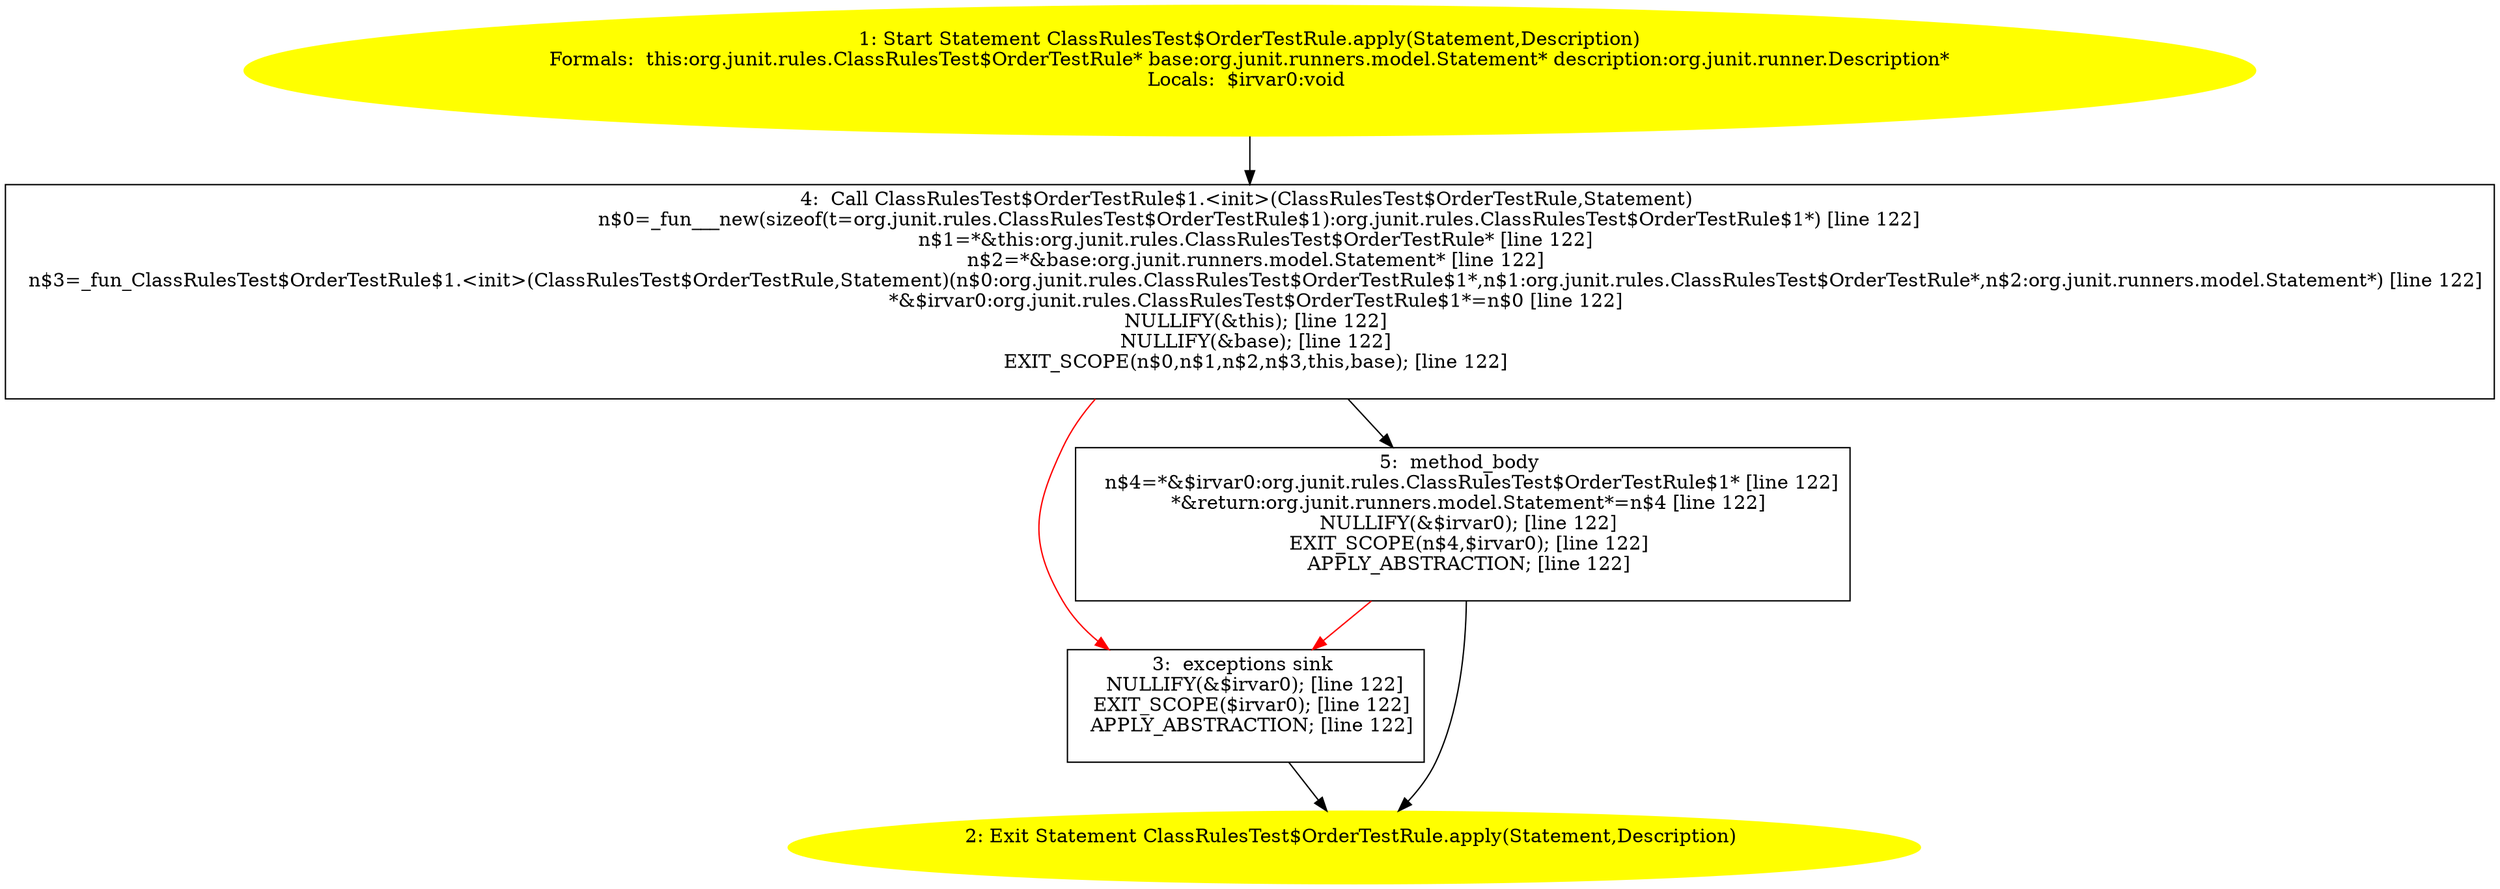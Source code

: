 /* @generated */
digraph cfg {
"org.junit.rules.ClassRulesTest$OrderTestRule.apply(org.junit.runners.model.Statement,org.junit.runne.c08563f0dc537892ad5f3fd0530e651d_1" [label="1: Start Statement ClassRulesTest$OrderTestRule.apply(Statement,Description)\nFormals:  this:org.junit.rules.ClassRulesTest$OrderTestRule* base:org.junit.runners.model.Statement* description:org.junit.runner.Description*\nLocals:  $irvar0:void \n  " color=yellow style=filled]
	

	 "org.junit.rules.ClassRulesTest$OrderTestRule.apply(org.junit.runners.model.Statement,org.junit.runne.c08563f0dc537892ad5f3fd0530e651d_1" -> "org.junit.rules.ClassRulesTest$OrderTestRule.apply(org.junit.runners.model.Statement,org.junit.runne.c08563f0dc537892ad5f3fd0530e651d_4" ;
"org.junit.rules.ClassRulesTest$OrderTestRule.apply(org.junit.runners.model.Statement,org.junit.runne.c08563f0dc537892ad5f3fd0530e651d_2" [label="2: Exit Statement ClassRulesTest$OrderTestRule.apply(Statement,Description) \n  " color=yellow style=filled]
	

"org.junit.rules.ClassRulesTest$OrderTestRule.apply(org.junit.runners.model.Statement,org.junit.runne.c08563f0dc537892ad5f3fd0530e651d_3" [label="3:  exceptions sink \n   NULLIFY(&$irvar0); [line 122]\n  EXIT_SCOPE($irvar0); [line 122]\n  APPLY_ABSTRACTION; [line 122]\n " shape="box"]
	

	 "org.junit.rules.ClassRulesTest$OrderTestRule.apply(org.junit.runners.model.Statement,org.junit.runne.c08563f0dc537892ad5f3fd0530e651d_3" -> "org.junit.rules.ClassRulesTest$OrderTestRule.apply(org.junit.runners.model.Statement,org.junit.runne.c08563f0dc537892ad5f3fd0530e651d_2" ;
"org.junit.rules.ClassRulesTest$OrderTestRule.apply(org.junit.runners.model.Statement,org.junit.runne.c08563f0dc537892ad5f3fd0530e651d_4" [label="4:  Call ClassRulesTest$OrderTestRule$1.<init>(ClassRulesTest$OrderTestRule,Statement) \n   n$0=_fun___new(sizeof(t=org.junit.rules.ClassRulesTest$OrderTestRule$1):org.junit.rules.ClassRulesTest$OrderTestRule$1*) [line 122]\n  n$1=*&this:org.junit.rules.ClassRulesTest$OrderTestRule* [line 122]\n  n$2=*&base:org.junit.runners.model.Statement* [line 122]\n  n$3=_fun_ClassRulesTest$OrderTestRule$1.<init>(ClassRulesTest$OrderTestRule,Statement)(n$0:org.junit.rules.ClassRulesTest$OrderTestRule$1*,n$1:org.junit.rules.ClassRulesTest$OrderTestRule*,n$2:org.junit.runners.model.Statement*) [line 122]\n  *&$irvar0:org.junit.rules.ClassRulesTest$OrderTestRule$1*=n$0 [line 122]\n  NULLIFY(&this); [line 122]\n  NULLIFY(&base); [line 122]\n  EXIT_SCOPE(n$0,n$1,n$2,n$3,this,base); [line 122]\n " shape="box"]
	

	 "org.junit.rules.ClassRulesTest$OrderTestRule.apply(org.junit.runners.model.Statement,org.junit.runne.c08563f0dc537892ad5f3fd0530e651d_4" -> "org.junit.rules.ClassRulesTest$OrderTestRule.apply(org.junit.runners.model.Statement,org.junit.runne.c08563f0dc537892ad5f3fd0530e651d_5" ;
	 "org.junit.rules.ClassRulesTest$OrderTestRule.apply(org.junit.runners.model.Statement,org.junit.runne.c08563f0dc537892ad5f3fd0530e651d_4" -> "org.junit.rules.ClassRulesTest$OrderTestRule.apply(org.junit.runners.model.Statement,org.junit.runne.c08563f0dc537892ad5f3fd0530e651d_3" [color="red" ];
"org.junit.rules.ClassRulesTest$OrderTestRule.apply(org.junit.runners.model.Statement,org.junit.runne.c08563f0dc537892ad5f3fd0530e651d_5" [label="5:  method_body \n   n$4=*&$irvar0:org.junit.rules.ClassRulesTest$OrderTestRule$1* [line 122]\n  *&return:org.junit.runners.model.Statement*=n$4 [line 122]\n  NULLIFY(&$irvar0); [line 122]\n  EXIT_SCOPE(n$4,$irvar0); [line 122]\n  APPLY_ABSTRACTION; [line 122]\n " shape="box"]
	

	 "org.junit.rules.ClassRulesTest$OrderTestRule.apply(org.junit.runners.model.Statement,org.junit.runne.c08563f0dc537892ad5f3fd0530e651d_5" -> "org.junit.rules.ClassRulesTest$OrderTestRule.apply(org.junit.runners.model.Statement,org.junit.runne.c08563f0dc537892ad5f3fd0530e651d_2" ;
	 "org.junit.rules.ClassRulesTest$OrderTestRule.apply(org.junit.runners.model.Statement,org.junit.runne.c08563f0dc537892ad5f3fd0530e651d_5" -> "org.junit.rules.ClassRulesTest$OrderTestRule.apply(org.junit.runners.model.Statement,org.junit.runne.c08563f0dc537892ad5f3fd0530e651d_3" [color="red" ];
}
